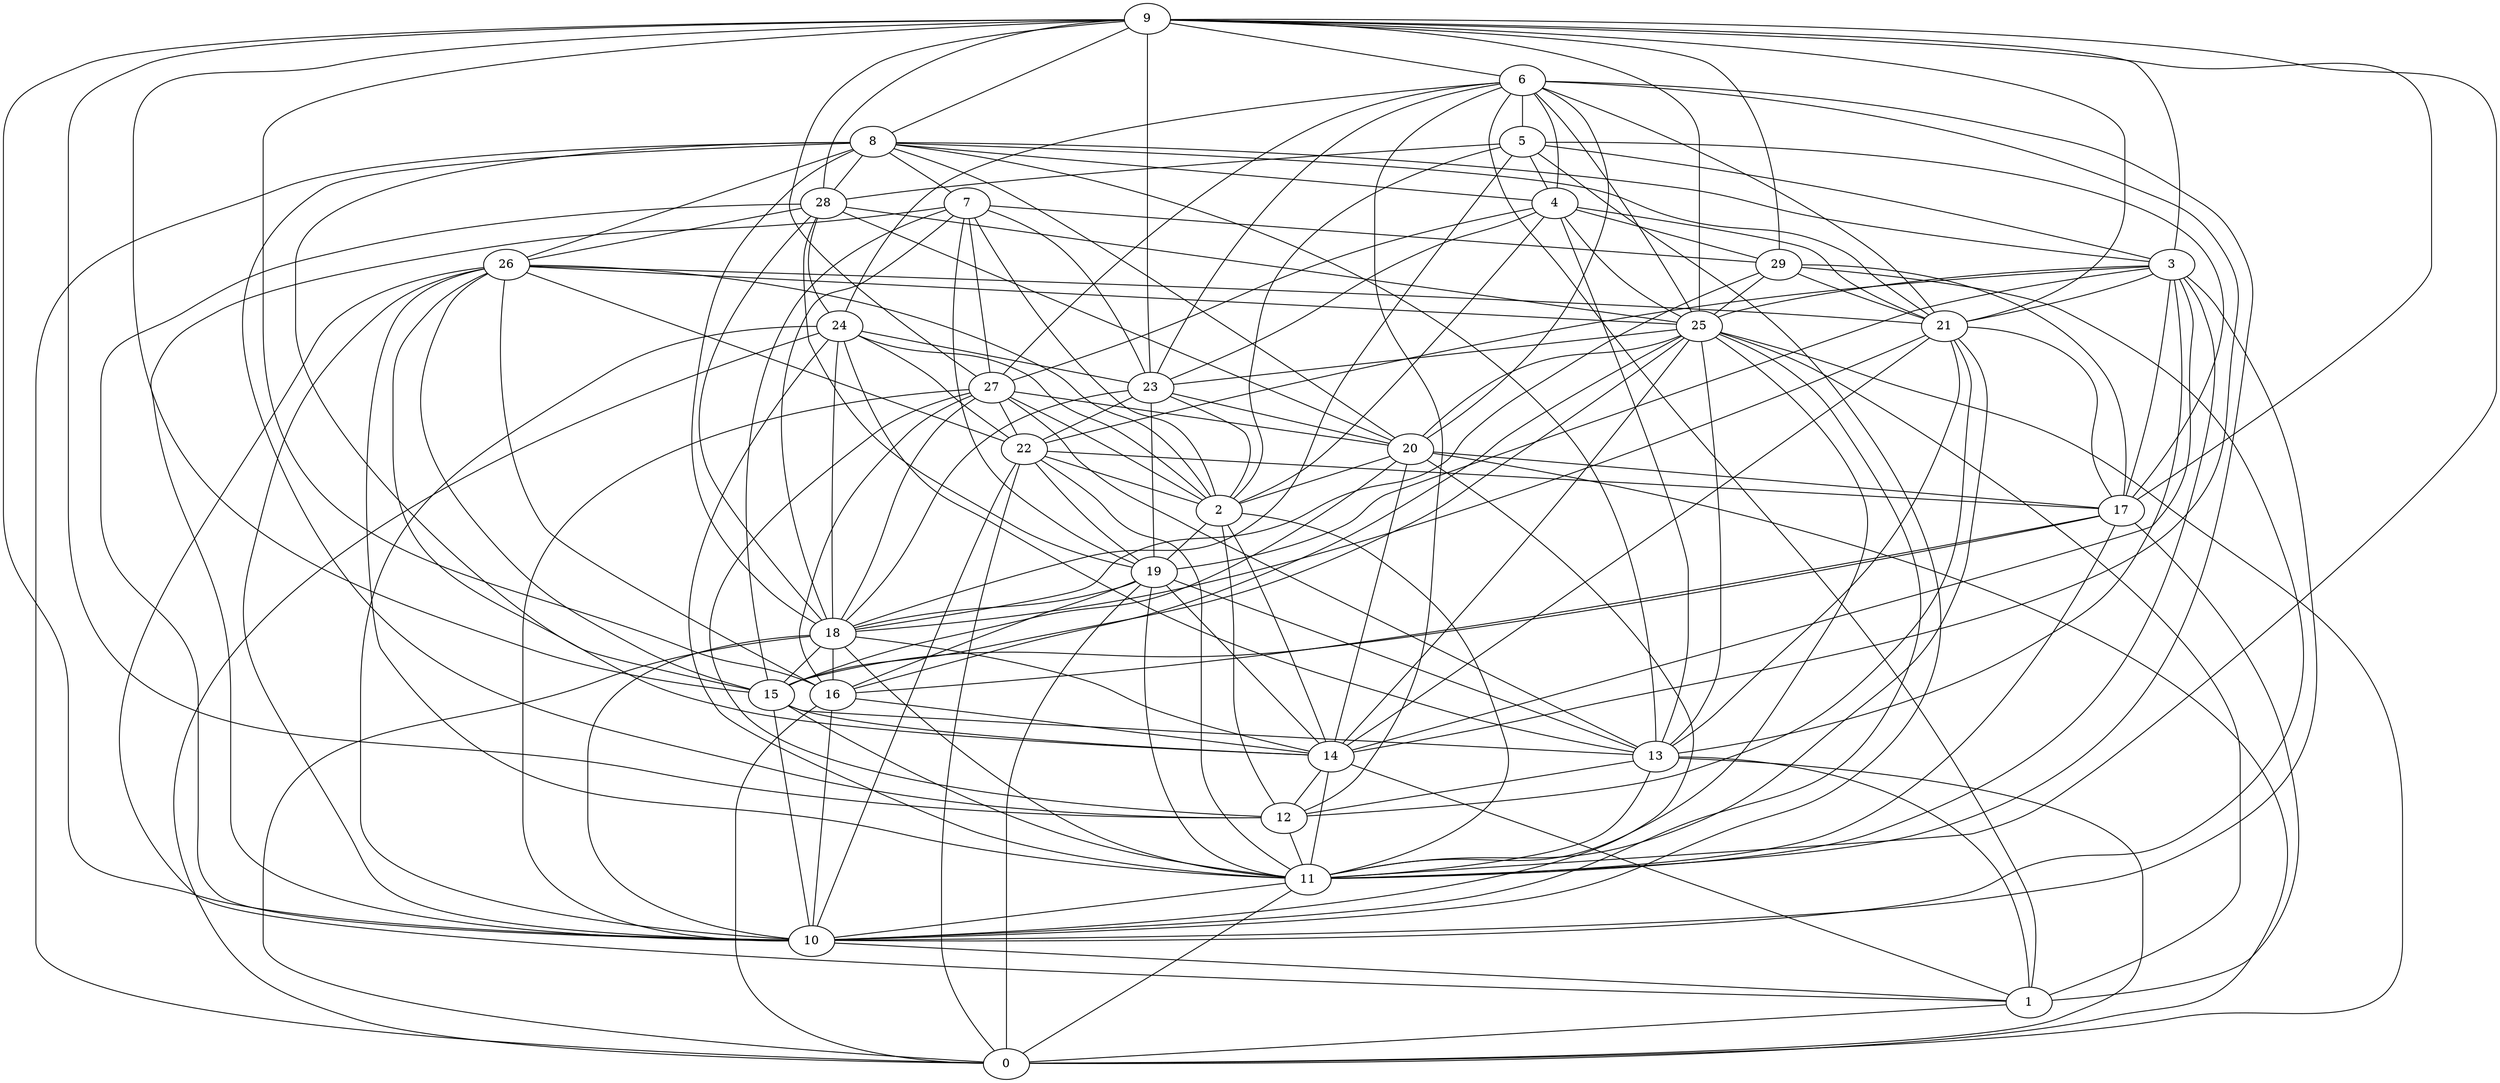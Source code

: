 digraph GG_graph {

subgraph G_graph {
edge [color = black]
"13" -> "0" [dir = none]
"13" -> "1" [dir = none]
"13" -> "12" [dir = none]
"16" -> "14" [dir = none]
"16" -> "10" [dir = none]
"28" -> "25" [dir = none]
"28" -> "19" [dir = none]
"9" -> "3" [dir = none]
"9" -> "21" [dir = none]
"9" -> "28" [dir = none]
"9" -> "16" [dir = none]
"9" -> "23" [dir = none]
"9" -> "25" [dir = none]
"17" -> "16" [dir = none]
"17" -> "1" [dir = none]
"17" -> "11" [dir = none]
"22" -> "0" [dir = none]
"22" -> "11" [dir = none]
"20" -> "10" [dir = none]
"20" -> "0" [dir = none]
"20" -> "15" [dir = none]
"20" -> "14" [dir = none]
"11" -> "0" [dir = none]
"11" -> "10" [dir = none]
"18" -> "16" [dir = none]
"18" -> "14" [dir = none]
"21" -> "14" [dir = none]
"21" -> "11" [dir = none]
"21" -> "12" [dir = none]
"23" -> "2" [dir = none]
"23" -> "19" [dir = none]
"23" -> "20" [dir = none]
"25" -> "11" [dir = none]
"25" -> "20" [dir = none]
"25" -> "14" [dir = none]
"25" -> "10" [dir = none]
"25" -> "0" [dir = none]
"25" -> "23" [dir = none]
"25" -> "1" [dir = none]
"25" -> "16" [dir = none]
"2" -> "12" [dir = none]
"2" -> "14" [dir = none]
"2" -> "11" [dir = none]
"3" -> "22" [dir = none]
"3" -> "10" [dir = none]
"3" -> "21" [dir = none]
"3" -> "11" [dir = none]
"6" -> "20" [dir = none]
"6" -> "12" [dir = none]
"6" -> "21" [dir = none]
"6" -> "11" [dir = none]
"6" -> "27" [dir = none]
"6" -> "1" [dir = none]
"6" -> "5" [dir = none]
"19" -> "14" [dir = none]
"19" -> "13" [dir = none]
"19" -> "16" [dir = none]
"5" -> "3" [dir = none]
"5" -> "2" [dir = none]
"14" -> "11" [dir = none]
"14" -> "12" [dir = none]
"14" -> "1" [dir = none]
"26" -> "1" [dir = none]
"26" -> "15" [dir = none]
"26" -> "21" [dir = none]
"4" -> "2" [dir = none]
"4" -> "21" [dir = none]
"29" -> "10" [dir = none]
"29" -> "21" [dir = none]
"7" -> "18" [dir = none]
"7" -> "29" [dir = none]
"7" -> "15" [dir = none]
"7" -> "10" [dir = none]
"27" -> "16" [dir = none]
"27" -> "18" [dir = none]
"27" -> "10" [dir = none]
"27" -> "2" [dir = none]
"8" -> "18" [dir = none]
"8" -> "26" [dir = none]
"8" -> "7" [dir = none]
"8" -> "13" [dir = none]
"8" -> "4" [dir = none]
"8" -> "20" [dir = none]
"24" -> "13" [dir = none]
"24" -> "11" [dir = none]
"24" -> "10" [dir = none]
"24" -> "18" [dir = none]
"24" -> "23" [dir = none]
"19" -> "0" [dir = none]
"22" -> "17" [dir = none]
"28" -> "20" [dir = none]
"4" -> "25" [dir = none]
"5" -> "10" [dir = none]
"3" -> "13" [dir = none]
"7" -> "27" [dir = none]
"4" -> "23" [dir = none]
"28" -> "18" [dir = none]
"19" -> "11" [dir = none]
"5" -> "4" [dir = none]
"26" -> "10" [dir = none]
"23" -> "18" [dir = none]
"9" -> "11" [dir = none]
"22" -> "10" [dir = none]
"6" -> "25" [dir = none]
"26" -> "25" [dir = none]
"8" -> "0" [dir = none]
"20" -> "2" [dir = none]
"24" -> "0" [dir = none]
"21" -> "17" [dir = none]
"3" -> "19" [dir = none]
"12" -> "11" [dir = none]
"27" -> "22" [dir = none]
"28" -> "10" [dir = none]
"4" -> "27" [dir = none]
"26" -> "22" [dir = none]
"6" -> "14" [dir = none]
"18" -> "0" [dir = none]
"24" -> "22" [dir = none]
"19" -> "18" [dir = none]
"29" -> "17" [dir = none]
"8" -> "21" [dir = none]
"16" -> "0" [dir = none]
"27" -> "12" [dir = none]
"17" -> "15" [dir = none]
"5" -> "18" [dir = none]
"20" -> "17" [dir = none]
"9" -> "27" [dir = none]
"26" -> "16" [dir = none]
"18" -> "11" [dir = none]
"28" -> "24" [dir = none]
"7" -> "19" [dir = none]
"8" -> "15" [dir = none]
"3" -> "17" [dir = none]
"27" -> "13" [dir = none]
"9" -> "29" [dir = none]
"13" -> "11" [dir = none]
"2" -> "19" [dir = none]
"8" -> "12" [dir = none]
"8" -> "3" [dir = none]
"5" -> "28" [dir = none]
"3" -> "25" [dir = none]
"18" -> "10" [dir = none]
"28" -> "26" [dir = none]
"6" -> "4" [dir = none]
"22" -> "19" [dir = none]
"26" -> "14" [dir = none]
"9" -> "6" [dir = none]
"25" -> "13" [dir = none]
"15" -> "13" [dir = none]
"9" -> "17" [dir = none]
"26" -> "11" [dir = none]
"18" -> "15" [dir = none]
"24" -> "2" [dir = none]
"9" -> "8" [dir = none]
"6" -> "23" [dir = none]
"9" -> "12" [dir = none]
"4" -> "29" [dir = none]
"8" -> "28" [dir = none]
"5" -> "17" [dir = none]
"10" -> "1" [dir = none]
"3" -> "14" [dir = none]
"9" -> "10" [dir = none]
"7" -> "2" [dir = none]
"15" -> "14" [dir = none]
"29" -> "25" [dir = none]
"9" -> "15" [dir = none]
"6" -> "24" [dir = none]
"25" -> "15" [dir = none]
"1" -> "0" [dir = none]
"4" -> "13" [dir = none]
"21" -> "13" [dir = none]
"26" -> "2" [dir = none]
"29" -> "18" [dir = none]
"23" -> "22" [dir = none]
"15" -> "10" [dir = none]
"15" -> "11" [dir = none]
"21" -> "18" [dir = none]
"7" -> "23" [dir = none]
"22" -> "2" [dir = none]
"27" -> "20" [dir = none]
}

}
